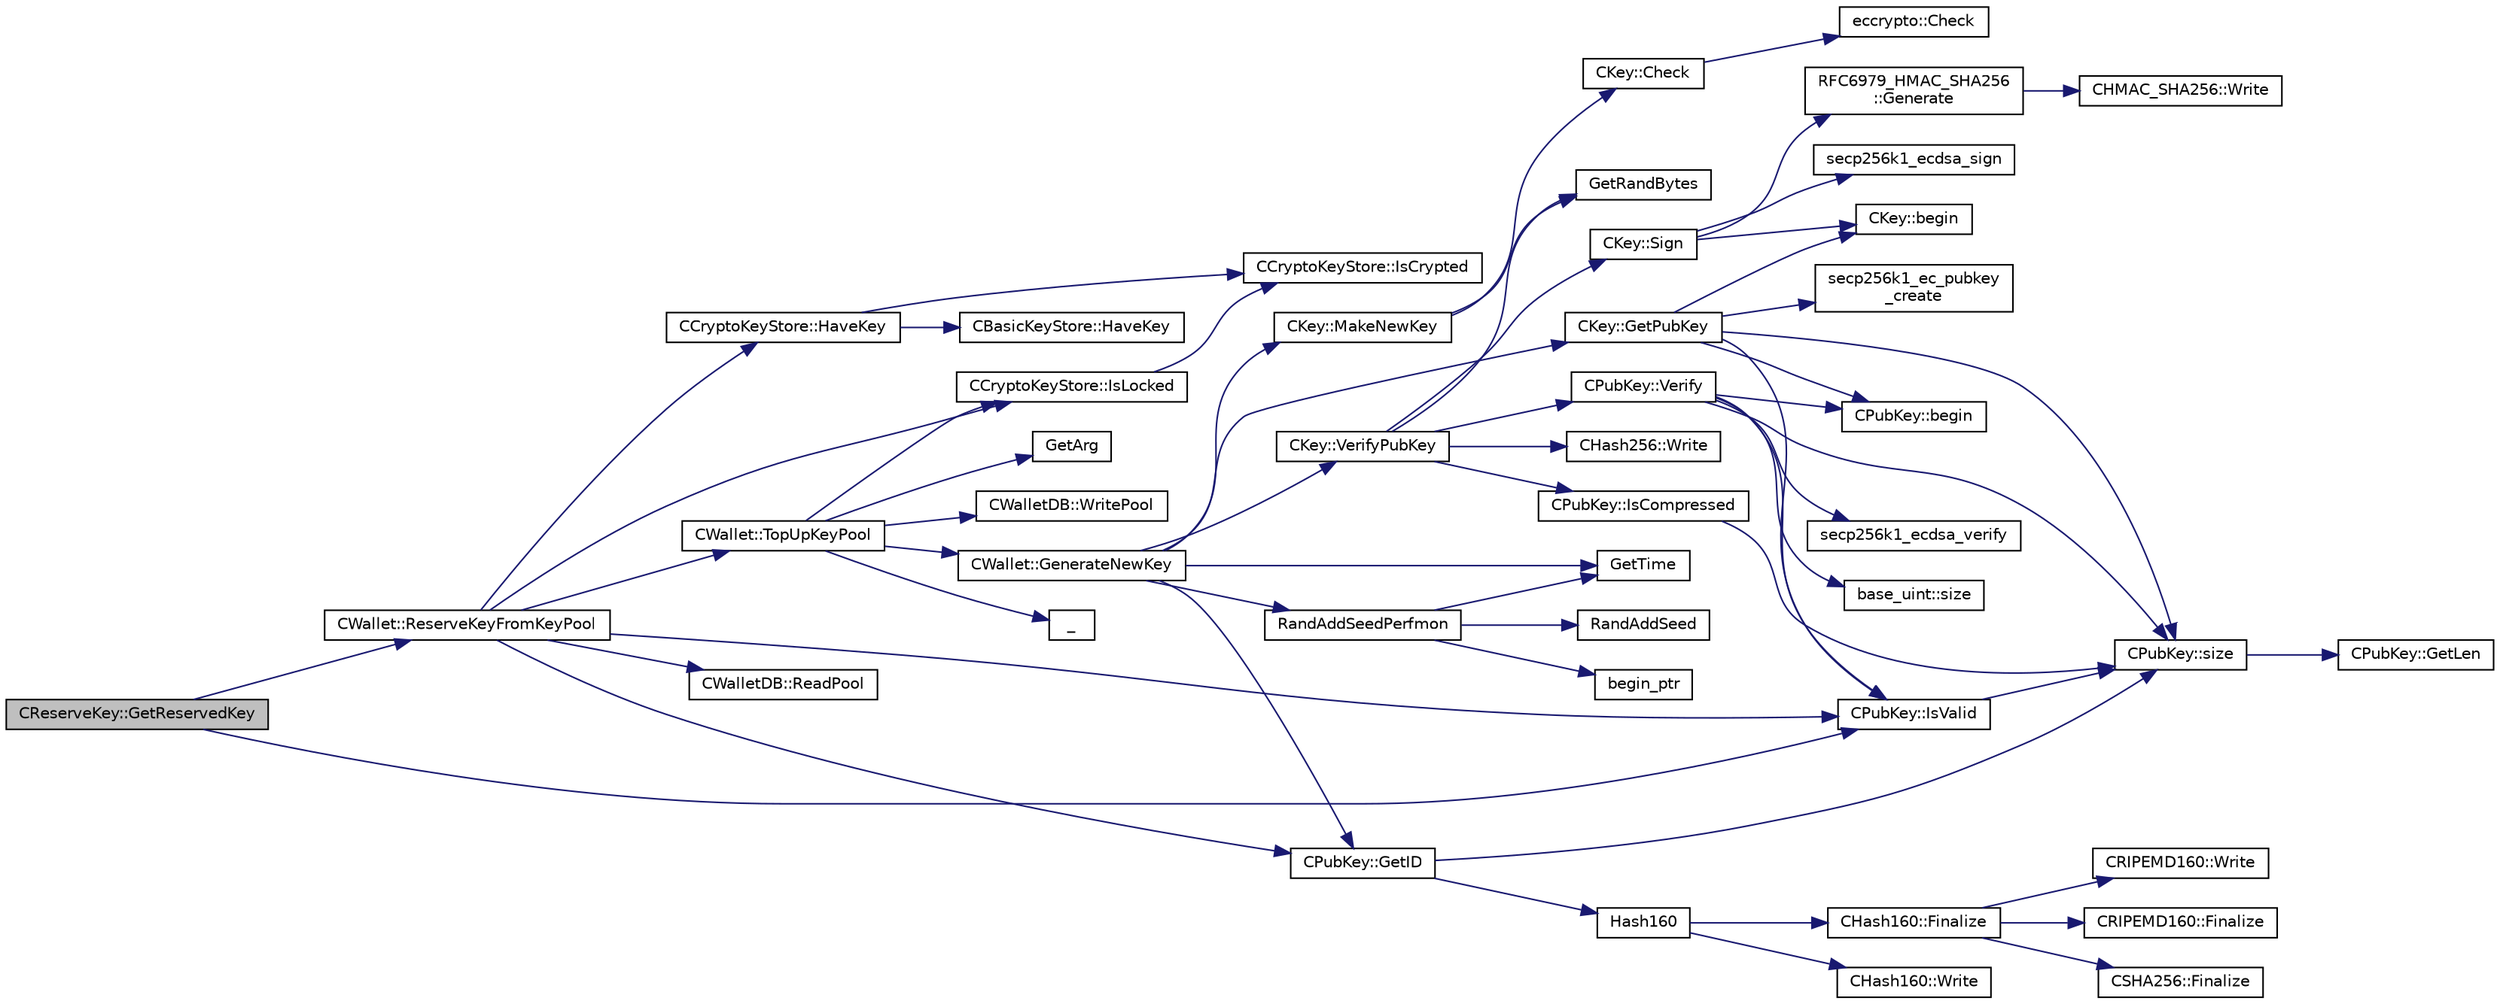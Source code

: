 digraph "CReserveKey::GetReservedKey"
{
  edge [fontname="Helvetica",fontsize="10",labelfontname="Helvetica",labelfontsize="10"];
  node [fontname="Helvetica",fontsize="10",shape=record];
  rankdir="LR";
  Node760 [label="CReserveKey::GetReservedKey",height=0.2,width=0.4,color="black", fillcolor="grey75", style="filled", fontcolor="black"];
  Node760 -> Node761 [color="midnightblue",fontsize="10",style="solid",fontname="Helvetica"];
  Node761 [label="CWallet::ReserveKeyFromKeyPool",height=0.2,width=0.4,color="black", fillcolor="white", style="filled",URL="$group___actions.html#ga9921854840668a1856998f041177dd2b"];
  Node761 -> Node762 [color="midnightblue",fontsize="10",style="solid",fontname="Helvetica"];
  Node762 [label="CCryptoKeyStore::IsLocked",height=0.2,width=0.4,color="black", fillcolor="white", style="filled",URL="$class_c_crypto_key_store.html#a52919fa284a3aa10f1b4bd6018b6dbee"];
  Node762 -> Node763 [color="midnightblue",fontsize="10",style="solid",fontname="Helvetica"];
  Node763 [label="CCryptoKeyStore::IsCrypted",height=0.2,width=0.4,color="black", fillcolor="white", style="filled",URL="$class_c_crypto_key_store.html#acc8fed44366c98fb481333ca6e867088"];
  Node761 -> Node764 [color="midnightblue",fontsize="10",style="solid",fontname="Helvetica"];
  Node764 [label="CWallet::TopUpKeyPool",height=0.2,width=0.4,color="black", fillcolor="white", style="filled",URL="$group___actions.html#ga9730278506e0a4f1c65239b951525b55"];
  Node764 -> Node762 [color="midnightblue",fontsize="10",style="solid",fontname="Helvetica"];
  Node764 -> Node765 [color="midnightblue",fontsize="10",style="solid",fontname="Helvetica"];
  Node765 [label="GetArg",height=0.2,width=0.4,color="black", fillcolor="white", style="filled",URL="$util_8cpp.html#a24f685720bf40370e5bd2a192ad50cd8",tooltip="Return string argument or default value. "];
  Node764 -> Node766 [color="midnightblue",fontsize="10",style="solid",fontname="Helvetica"];
  Node766 [label="CWalletDB::WritePool",height=0.2,width=0.4,color="black", fillcolor="white", style="filled",URL="$class_c_wallet_d_b.html#ad43630ad28a68c3e8b1a633f09aa0964"];
  Node764 -> Node767 [color="midnightblue",fontsize="10",style="solid",fontname="Helvetica"];
  Node767 [label="CWallet::GenerateNewKey",height=0.2,width=0.4,color="black", fillcolor="white", style="filled",URL="$group__map_wallet.html#ga061fe7f54f80ec40f856b3e6365c2f4a"];
  Node767 -> Node768 [color="midnightblue",fontsize="10",style="solid",fontname="Helvetica"];
  Node768 [label="RandAddSeedPerfmon",height=0.2,width=0.4,color="black", fillcolor="white", style="filled",URL="$random_8cpp.html#a786af12a87491f8dc24351d93b9833b6"];
  Node768 -> Node769 [color="midnightblue",fontsize="10",style="solid",fontname="Helvetica"];
  Node769 [label="RandAddSeed",height=0.2,width=0.4,color="black", fillcolor="white", style="filled",URL="$random_8cpp.html#ab699fbdf803610a4e2060fd87787f7e0",tooltip="Seed OpenSSL PRNG with additional entropy data. "];
  Node768 -> Node770 [color="midnightblue",fontsize="10",style="solid",fontname="Helvetica"];
  Node770 [label="GetTime",height=0.2,width=0.4,color="black", fillcolor="white", style="filled",URL="$utiltime_8cpp.html#a46fac5fba8ba905b5f9acb364f5d8c6f",tooltip="For unit testing. "];
  Node768 -> Node771 [color="midnightblue",fontsize="10",style="solid",fontname="Helvetica"];
  Node771 [label="begin_ptr",height=0.2,width=0.4,color="black", fillcolor="white", style="filled",URL="$serialize_8h.html#a19966d167c527d2be493ac9aba27c249",tooltip="Get begin pointer of vector (non-const version). "];
  Node767 -> Node772 [color="midnightblue",fontsize="10",style="solid",fontname="Helvetica"];
  Node772 [label="CKey::MakeNewKey",height=0.2,width=0.4,color="black", fillcolor="white", style="filled",URL="$class_c_key.html#a9d12ed9d297e4286250fd7ea6b59e1a5",tooltip="Generate a new private key using a cryptographic PRNG. "];
  Node772 -> Node773 [color="midnightblue",fontsize="10",style="solid",fontname="Helvetica"];
  Node773 [label="GetRandBytes",height=0.2,width=0.4,color="black", fillcolor="white", style="filled",URL="$random_8cpp.html#ada0c29949c4d1ac0cc027d93c4771423",tooltip="Functions to gather random data via the OpenSSL PRNG. "];
  Node772 -> Node774 [color="midnightblue",fontsize="10",style="solid",fontname="Helvetica"];
  Node774 [label="CKey::Check",height=0.2,width=0.4,color="black", fillcolor="white", style="filled",URL="$class_c_key.html#acec869bc75fa8f4d619ab025d367a97c",tooltip="Check whether the 32-byte array pointed to be vch is valid keydata. "];
  Node774 -> Node775 [color="midnightblue",fontsize="10",style="solid",fontname="Helvetica"];
  Node775 [label="eccrypto::Check",height=0.2,width=0.4,color="black", fillcolor="white", style="filled",URL="$namespaceeccrypto.html#a231bdcb32521375b68fbdaf0d952cfd0"];
  Node767 -> Node776 [color="midnightblue",fontsize="10",style="solid",fontname="Helvetica"];
  Node776 [label="CKey::GetPubKey",height=0.2,width=0.4,color="black", fillcolor="white", style="filled",URL="$class_c_key.html#aa1085c59603a62db6ec776300f250337",tooltip="Compute the public key from a private key. "];
  Node776 -> Node777 [color="midnightblue",fontsize="10",style="solid",fontname="Helvetica"];
  Node777 [label="secp256k1_ec_pubkey\l_create",height=0.2,width=0.4,color="black", fillcolor="white", style="filled",URL="$secp256k1_8h.html#a22e1ef593e0d06d40b4f233e91447aa3",tooltip="Compute the public key for a secret key. "];
  Node776 -> Node778 [color="midnightblue",fontsize="10",style="solid",fontname="Helvetica"];
  Node778 [label="CPubKey::begin",height=0.2,width=0.4,color="black", fillcolor="white", style="filled",URL="$class_c_pub_key.html#a859ab9909d68092d6d4fc739237ab358"];
  Node776 -> Node779 [color="midnightblue",fontsize="10",style="solid",fontname="Helvetica"];
  Node779 [label="CKey::begin",height=0.2,width=0.4,color="black", fillcolor="white", style="filled",URL="$class_c_key.html#ab8dee0ad9d933304a22284ee40040847"];
  Node776 -> Node780 [color="midnightblue",fontsize="10",style="solid",fontname="Helvetica"];
  Node780 [label="CPubKey::size",height=0.2,width=0.4,color="black", fillcolor="white", style="filled",URL="$class_c_pub_key.html#a6bb28fcf0a5f799c69f5b7269363b309",tooltip="Simple read-only vector-like interface to the pubkey data. "];
  Node780 -> Node781 [color="midnightblue",fontsize="10",style="solid",fontname="Helvetica"];
  Node781 [label="CPubKey::GetLen",height=0.2,width=0.4,color="black", fillcolor="white", style="filled",URL="$class_c_pub_key.html#a7dc71b3f037c84268dc22de97d7b65fb",tooltip="Compute the length of a pubkey with a given first byte. "];
  Node776 -> Node782 [color="midnightblue",fontsize="10",style="solid",fontname="Helvetica"];
  Node782 [label="CPubKey::IsValid",height=0.2,width=0.4,color="black", fillcolor="white", style="filled",URL="$class_c_pub_key.html#a4fa94293cf8577fd039b9a133f6c7f30"];
  Node782 -> Node780 [color="midnightblue",fontsize="10",style="solid",fontname="Helvetica"];
  Node767 -> Node783 [color="midnightblue",fontsize="10",style="solid",fontname="Helvetica"];
  Node783 [label="CKey::VerifyPubKey",height=0.2,width=0.4,color="black", fillcolor="white", style="filled",URL="$class_c_key.html#ac53425b8d0f89067bce781c485101b20",tooltip="Verify thoroughly whether a private key and a public key match. "];
  Node783 -> Node784 [color="midnightblue",fontsize="10",style="solid",fontname="Helvetica"];
  Node784 [label="CPubKey::IsCompressed",height=0.2,width=0.4,color="black", fillcolor="white", style="filled",URL="$class_c_pub_key.html#a25f8b70340ad20ddab0f80ec4cee9396",tooltip="Check whether this is a compressed public key. "];
  Node784 -> Node780 [color="midnightblue",fontsize="10",style="solid",fontname="Helvetica"];
  Node783 -> Node773 [color="midnightblue",fontsize="10",style="solid",fontname="Helvetica"];
  Node783 -> Node785 [color="midnightblue",fontsize="10",style="solid",fontname="Helvetica"];
  Node785 [label="CHash256::Write",height=0.2,width=0.4,color="black", fillcolor="white", style="filled",URL="$class_c_hash256.html#a9cc25033c6435cb28e2e8e377c949a7a"];
  Node783 -> Node786 [color="midnightblue",fontsize="10",style="solid",fontname="Helvetica"];
  Node786 [label="CKey::Sign",height=0.2,width=0.4,color="black", fillcolor="white", style="filled",URL="$class_c_key.html#aa9b184a4a71d3e1a40aab360cf68e86c",tooltip="Create a DER-serialized signature. "];
  Node786 -> Node779 [color="midnightblue",fontsize="10",style="solid",fontname="Helvetica"];
  Node786 -> Node787 [color="midnightblue",fontsize="10",style="solid",fontname="Helvetica"];
  Node787 [label="RFC6979_HMAC_SHA256\l::Generate",height=0.2,width=0.4,color="black", fillcolor="white", style="filled",URL="$class_r_f_c6979___h_m_a_c___s_h_a256.html#a9f841d552097f528631538e9939e0f70",tooltip="Generate a byte array. "];
  Node787 -> Node788 [color="midnightblue",fontsize="10",style="solid",fontname="Helvetica"];
  Node788 [label="CHMAC_SHA256::Write",height=0.2,width=0.4,color="black", fillcolor="white", style="filled",URL="$class_c_h_m_a_c___s_h_a256.html#a24ac9cf00e60d8028ab79df4aed984ff"];
  Node786 -> Node789 [color="midnightblue",fontsize="10",style="solid",fontname="Helvetica"];
  Node789 [label="secp256k1_ecdsa_sign",height=0.2,width=0.4,color="black", fillcolor="white", style="filled",URL="$secp256k1_8h.html#a404cd9e314fed41b71233ff8beb4703f",tooltip="Create an ECDSA signature. "];
  Node783 -> Node790 [color="midnightblue",fontsize="10",style="solid",fontname="Helvetica"];
  Node790 [label="CPubKey::Verify",height=0.2,width=0.4,color="black", fillcolor="white", style="filled",URL="$class_c_pub_key.html#a5b3fef213b227394ca9d0a1e3baa957e",tooltip="Verify a DER signature (~72 bytes). "];
  Node790 -> Node782 [color="midnightblue",fontsize="10",style="solid",fontname="Helvetica"];
  Node790 -> Node791 [color="midnightblue",fontsize="10",style="solid",fontname="Helvetica"];
  Node791 [label="secp256k1_ecdsa_verify",height=0.2,width=0.4,color="black", fillcolor="white", style="filled",URL="$secp256k1_8h.html#a036c40da27ed92a1054da4226660127a",tooltip="Verify an ECDSA signature. "];
  Node790 -> Node792 [color="midnightblue",fontsize="10",style="solid",fontname="Helvetica"];
  Node792 [label="base_uint::size",height=0.2,width=0.4,color="black", fillcolor="white", style="filled",URL="$classbase__uint.html#a1f49b034e686269601ea89b0319b8004"];
  Node790 -> Node778 [color="midnightblue",fontsize="10",style="solid",fontname="Helvetica"];
  Node790 -> Node780 [color="midnightblue",fontsize="10",style="solid",fontname="Helvetica"];
  Node767 -> Node770 [color="midnightblue",fontsize="10",style="solid",fontname="Helvetica"];
  Node767 -> Node793 [color="midnightblue",fontsize="10",style="solid",fontname="Helvetica"];
  Node793 [label="CPubKey::GetID",height=0.2,width=0.4,color="black", fillcolor="white", style="filled",URL="$class_c_pub_key.html#a2675f7e6f72eff68e7a5227289feb021",tooltip="Get the KeyID of this public key (hash of its serialization) "];
  Node793 -> Node794 [color="midnightblue",fontsize="10",style="solid",fontname="Helvetica"];
  Node794 [label="Hash160",height=0.2,width=0.4,color="black", fillcolor="white", style="filled",URL="$hash_8h.html#a4490f70ddae16e9e48460a0416a48a6b",tooltip="Compute the 160-bit hash an object. "];
  Node794 -> Node795 [color="midnightblue",fontsize="10",style="solid",fontname="Helvetica"];
  Node795 [label="CHash160::Write",height=0.2,width=0.4,color="black", fillcolor="white", style="filled",URL="$class_c_hash160.html#af56cdd9443013eb68b246aa8450217f2"];
  Node794 -> Node796 [color="midnightblue",fontsize="10",style="solid",fontname="Helvetica"];
  Node796 [label="CHash160::Finalize",height=0.2,width=0.4,color="black", fillcolor="white", style="filled",URL="$class_c_hash160.html#a9bb08e1772002ae1a5d85017ba7952ee"];
  Node796 -> Node797 [color="midnightblue",fontsize="10",style="solid",fontname="Helvetica"];
  Node797 [label="CSHA256::Finalize",height=0.2,width=0.4,color="black", fillcolor="white", style="filled",URL="$class_c_s_h_a256.html#a4259230be0caefa590bc324fc12b9b90"];
  Node796 -> Node798 [color="midnightblue",fontsize="10",style="solid",fontname="Helvetica"];
  Node798 [label="CRIPEMD160::Write",height=0.2,width=0.4,color="black", fillcolor="white", style="filled",URL="$class_c_r_i_p_e_m_d160.html#a221143b9d94af623d07c4f4ba1bf6007"];
  Node796 -> Node799 [color="midnightblue",fontsize="10",style="solid",fontname="Helvetica"];
  Node799 [label="CRIPEMD160::Finalize",height=0.2,width=0.4,color="black", fillcolor="white", style="filled",URL="$class_c_r_i_p_e_m_d160.html#a2a11566fbf9d1339b819833313fc4e51"];
  Node793 -> Node780 [color="midnightblue",fontsize="10",style="solid",fontname="Helvetica"];
  Node764 -> Node800 [color="midnightblue",fontsize="10",style="solid",fontname="Helvetica"];
  Node800 [label="_",height=0.2,width=0.4,color="black", fillcolor="white", style="filled",URL="$ui__interface_8h.html#aad133bb6103b53cebf03fd01e2f11ba1",tooltip="Translation function: Call Translate signal on UI interface, which returns a boost::optional result..."];
  Node761 -> Node801 [color="midnightblue",fontsize="10",style="solid",fontname="Helvetica"];
  Node801 [label="CWalletDB::ReadPool",height=0.2,width=0.4,color="black", fillcolor="white", style="filled",URL="$class_c_wallet_d_b.html#a6a03927cf247314ccd9b285139de0bd1"];
  Node761 -> Node802 [color="midnightblue",fontsize="10",style="solid",fontname="Helvetica"];
  Node802 [label="CCryptoKeyStore::HaveKey",height=0.2,width=0.4,color="black", fillcolor="white", style="filled",URL="$class_c_crypto_key_store.html#a6c115cf1fc4129b43c8846b3d51d8ff5",tooltip="Check whether a key corresponding to a given address is present in the store. "];
  Node802 -> Node763 [color="midnightblue",fontsize="10",style="solid",fontname="Helvetica"];
  Node802 -> Node803 [color="midnightblue",fontsize="10",style="solid",fontname="Helvetica"];
  Node803 [label="CBasicKeyStore::HaveKey",height=0.2,width=0.4,color="black", fillcolor="white", style="filled",URL="$class_c_basic_key_store.html#afc99762e3e58f93e198d85ecfdf5804a",tooltip="Check whether a key corresponding to a given address is present in the store. "];
  Node761 -> Node793 [color="midnightblue",fontsize="10",style="solid",fontname="Helvetica"];
  Node761 -> Node782 [color="midnightblue",fontsize="10",style="solid",fontname="Helvetica"];
  Node760 -> Node782 [color="midnightblue",fontsize="10",style="solid",fontname="Helvetica"];
}
